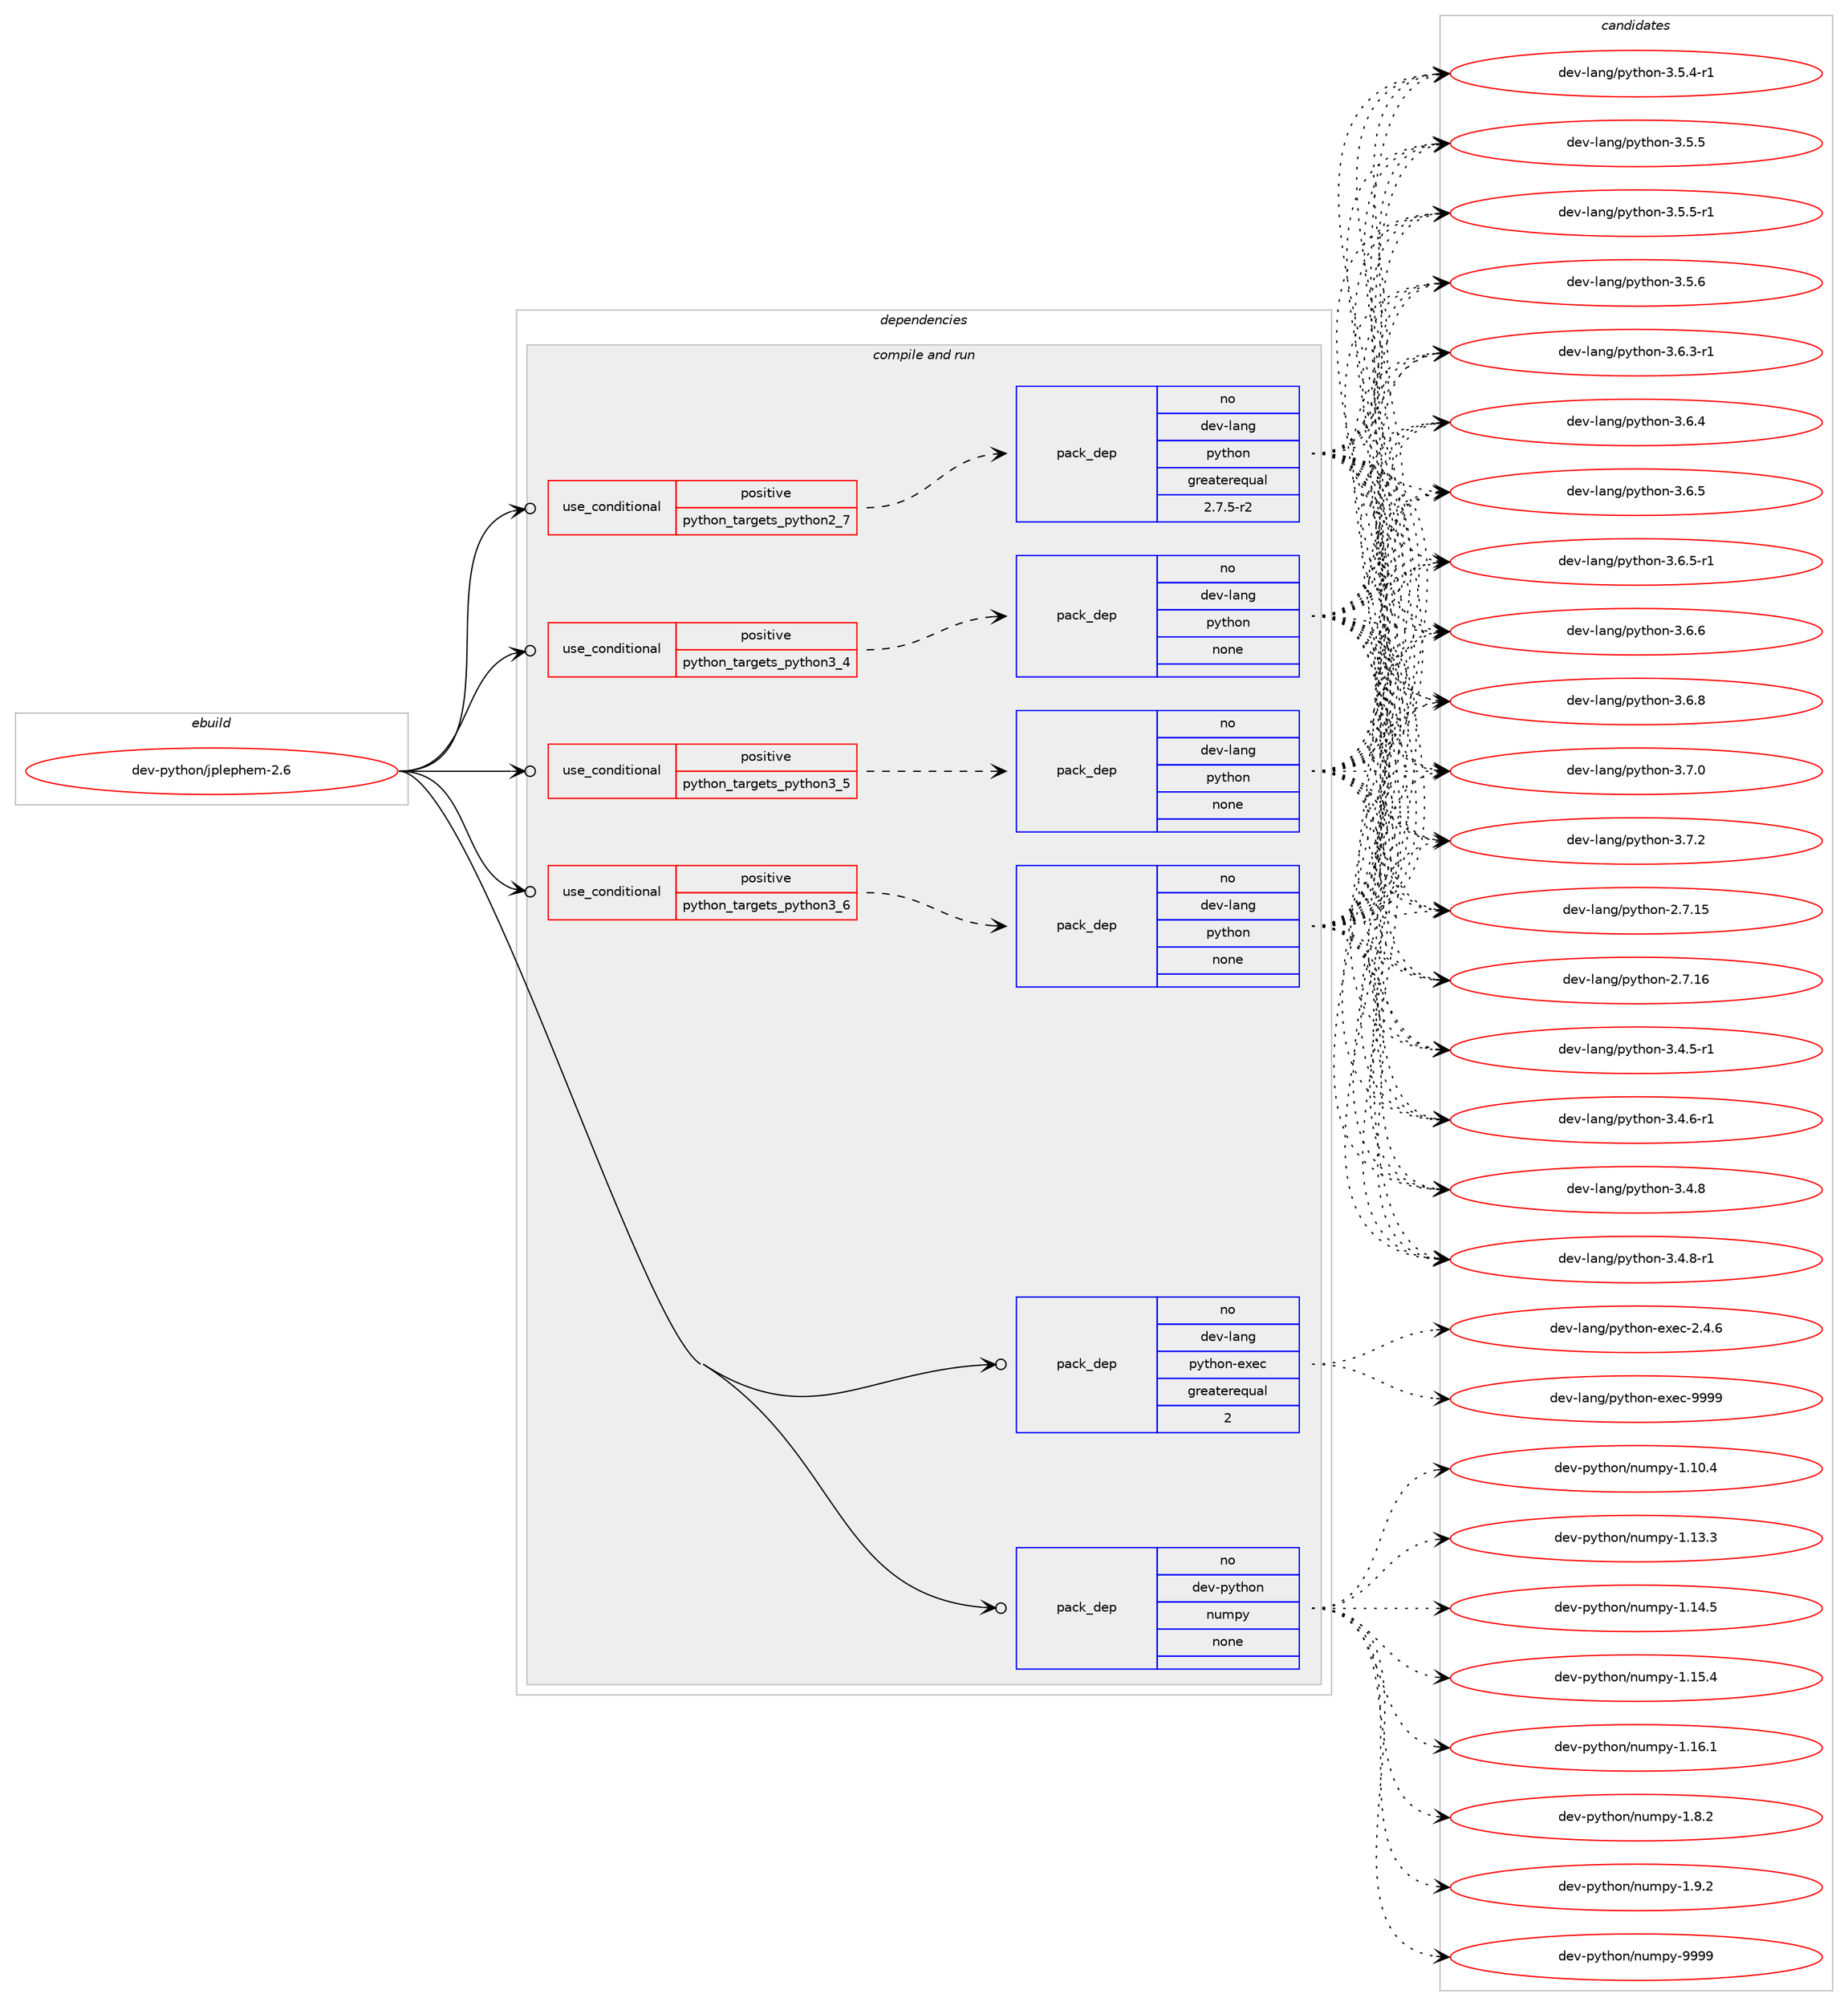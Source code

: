 digraph prolog {

# *************
# Graph options
# *************

newrank=true;
concentrate=true;
compound=true;
graph [rankdir=LR,fontname=Helvetica,fontsize=10,ranksep=1.5];#, ranksep=2.5, nodesep=0.2];
edge  [arrowhead=vee];
node  [fontname=Helvetica,fontsize=10];

# **********
# The ebuild
# **********

subgraph cluster_leftcol {
color=gray;
rank=same;
label=<<i>ebuild</i>>;
id [label="dev-python/jplephem-2.6", color=red, width=4, href="../dev-python/jplephem-2.6.svg"];
}

# ****************
# The dependencies
# ****************

subgraph cluster_midcol {
color=gray;
label=<<i>dependencies</i>>;
subgraph cluster_compile {
fillcolor="#eeeeee";
style=filled;
label=<<i>compile</i>>;
}
subgraph cluster_compileandrun {
fillcolor="#eeeeee";
style=filled;
label=<<i>compile and run</i>>;
subgraph cond376383 {
dependency1415605 [label=<<TABLE BORDER="0" CELLBORDER="1" CELLSPACING="0" CELLPADDING="4"><TR><TD ROWSPAN="3" CELLPADDING="10">use_conditional</TD></TR><TR><TD>positive</TD></TR><TR><TD>python_targets_python2_7</TD></TR></TABLE>>, shape=none, color=red];
subgraph pack1015950 {
dependency1415606 [label=<<TABLE BORDER="0" CELLBORDER="1" CELLSPACING="0" CELLPADDING="4" WIDTH="220"><TR><TD ROWSPAN="6" CELLPADDING="30">pack_dep</TD></TR><TR><TD WIDTH="110">no</TD></TR><TR><TD>dev-lang</TD></TR><TR><TD>python</TD></TR><TR><TD>greaterequal</TD></TR><TR><TD>2.7.5-r2</TD></TR></TABLE>>, shape=none, color=blue];
}
dependency1415605:e -> dependency1415606:w [weight=20,style="dashed",arrowhead="vee"];
}
id:e -> dependency1415605:w [weight=20,style="solid",arrowhead="odotvee"];
subgraph cond376384 {
dependency1415607 [label=<<TABLE BORDER="0" CELLBORDER="1" CELLSPACING="0" CELLPADDING="4"><TR><TD ROWSPAN="3" CELLPADDING="10">use_conditional</TD></TR><TR><TD>positive</TD></TR><TR><TD>python_targets_python3_4</TD></TR></TABLE>>, shape=none, color=red];
subgraph pack1015951 {
dependency1415608 [label=<<TABLE BORDER="0" CELLBORDER="1" CELLSPACING="0" CELLPADDING="4" WIDTH="220"><TR><TD ROWSPAN="6" CELLPADDING="30">pack_dep</TD></TR><TR><TD WIDTH="110">no</TD></TR><TR><TD>dev-lang</TD></TR><TR><TD>python</TD></TR><TR><TD>none</TD></TR><TR><TD></TD></TR></TABLE>>, shape=none, color=blue];
}
dependency1415607:e -> dependency1415608:w [weight=20,style="dashed",arrowhead="vee"];
}
id:e -> dependency1415607:w [weight=20,style="solid",arrowhead="odotvee"];
subgraph cond376385 {
dependency1415609 [label=<<TABLE BORDER="0" CELLBORDER="1" CELLSPACING="0" CELLPADDING="4"><TR><TD ROWSPAN="3" CELLPADDING="10">use_conditional</TD></TR><TR><TD>positive</TD></TR><TR><TD>python_targets_python3_5</TD></TR></TABLE>>, shape=none, color=red];
subgraph pack1015952 {
dependency1415610 [label=<<TABLE BORDER="0" CELLBORDER="1" CELLSPACING="0" CELLPADDING="4" WIDTH="220"><TR><TD ROWSPAN="6" CELLPADDING="30">pack_dep</TD></TR><TR><TD WIDTH="110">no</TD></TR><TR><TD>dev-lang</TD></TR><TR><TD>python</TD></TR><TR><TD>none</TD></TR><TR><TD></TD></TR></TABLE>>, shape=none, color=blue];
}
dependency1415609:e -> dependency1415610:w [weight=20,style="dashed",arrowhead="vee"];
}
id:e -> dependency1415609:w [weight=20,style="solid",arrowhead="odotvee"];
subgraph cond376386 {
dependency1415611 [label=<<TABLE BORDER="0" CELLBORDER="1" CELLSPACING="0" CELLPADDING="4"><TR><TD ROWSPAN="3" CELLPADDING="10">use_conditional</TD></TR><TR><TD>positive</TD></TR><TR><TD>python_targets_python3_6</TD></TR></TABLE>>, shape=none, color=red];
subgraph pack1015953 {
dependency1415612 [label=<<TABLE BORDER="0" CELLBORDER="1" CELLSPACING="0" CELLPADDING="4" WIDTH="220"><TR><TD ROWSPAN="6" CELLPADDING="30">pack_dep</TD></TR><TR><TD WIDTH="110">no</TD></TR><TR><TD>dev-lang</TD></TR><TR><TD>python</TD></TR><TR><TD>none</TD></TR><TR><TD></TD></TR></TABLE>>, shape=none, color=blue];
}
dependency1415611:e -> dependency1415612:w [weight=20,style="dashed",arrowhead="vee"];
}
id:e -> dependency1415611:w [weight=20,style="solid",arrowhead="odotvee"];
subgraph pack1015954 {
dependency1415613 [label=<<TABLE BORDER="0" CELLBORDER="1" CELLSPACING="0" CELLPADDING="4" WIDTH="220"><TR><TD ROWSPAN="6" CELLPADDING="30">pack_dep</TD></TR><TR><TD WIDTH="110">no</TD></TR><TR><TD>dev-lang</TD></TR><TR><TD>python-exec</TD></TR><TR><TD>greaterequal</TD></TR><TR><TD>2</TD></TR></TABLE>>, shape=none, color=blue];
}
id:e -> dependency1415613:w [weight=20,style="solid",arrowhead="odotvee"];
subgraph pack1015955 {
dependency1415614 [label=<<TABLE BORDER="0" CELLBORDER="1" CELLSPACING="0" CELLPADDING="4" WIDTH="220"><TR><TD ROWSPAN="6" CELLPADDING="30">pack_dep</TD></TR><TR><TD WIDTH="110">no</TD></TR><TR><TD>dev-python</TD></TR><TR><TD>numpy</TD></TR><TR><TD>none</TD></TR><TR><TD></TD></TR></TABLE>>, shape=none, color=blue];
}
id:e -> dependency1415614:w [weight=20,style="solid",arrowhead="odotvee"];
}
subgraph cluster_run {
fillcolor="#eeeeee";
style=filled;
label=<<i>run</i>>;
}
}

# **************
# The candidates
# **************

subgraph cluster_choices {
rank=same;
color=gray;
label=<<i>candidates</i>>;

subgraph choice1015950 {
color=black;
nodesep=1;
choice10010111845108971101034711212111610411111045504655464953 [label="dev-lang/python-2.7.15", color=red, width=4,href="../dev-lang/python-2.7.15.svg"];
choice10010111845108971101034711212111610411111045504655464954 [label="dev-lang/python-2.7.16", color=red, width=4,href="../dev-lang/python-2.7.16.svg"];
choice1001011184510897110103471121211161041111104551465246534511449 [label="dev-lang/python-3.4.5-r1", color=red, width=4,href="../dev-lang/python-3.4.5-r1.svg"];
choice1001011184510897110103471121211161041111104551465246544511449 [label="dev-lang/python-3.4.6-r1", color=red, width=4,href="../dev-lang/python-3.4.6-r1.svg"];
choice100101118451089711010347112121116104111110455146524656 [label="dev-lang/python-3.4.8", color=red, width=4,href="../dev-lang/python-3.4.8.svg"];
choice1001011184510897110103471121211161041111104551465246564511449 [label="dev-lang/python-3.4.8-r1", color=red, width=4,href="../dev-lang/python-3.4.8-r1.svg"];
choice1001011184510897110103471121211161041111104551465346524511449 [label="dev-lang/python-3.5.4-r1", color=red, width=4,href="../dev-lang/python-3.5.4-r1.svg"];
choice100101118451089711010347112121116104111110455146534653 [label="dev-lang/python-3.5.5", color=red, width=4,href="../dev-lang/python-3.5.5.svg"];
choice1001011184510897110103471121211161041111104551465346534511449 [label="dev-lang/python-3.5.5-r1", color=red, width=4,href="../dev-lang/python-3.5.5-r1.svg"];
choice100101118451089711010347112121116104111110455146534654 [label="dev-lang/python-3.5.6", color=red, width=4,href="../dev-lang/python-3.5.6.svg"];
choice1001011184510897110103471121211161041111104551465446514511449 [label="dev-lang/python-3.6.3-r1", color=red, width=4,href="../dev-lang/python-3.6.3-r1.svg"];
choice100101118451089711010347112121116104111110455146544652 [label="dev-lang/python-3.6.4", color=red, width=4,href="../dev-lang/python-3.6.4.svg"];
choice100101118451089711010347112121116104111110455146544653 [label="dev-lang/python-3.6.5", color=red, width=4,href="../dev-lang/python-3.6.5.svg"];
choice1001011184510897110103471121211161041111104551465446534511449 [label="dev-lang/python-3.6.5-r1", color=red, width=4,href="../dev-lang/python-3.6.5-r1.svg"];
choice100101118451089711010347112121116104111110455146544654 [label="dev-lang/python-3.6.6", color=red, width=4,href="../dev-lang/python-3.6.6.svg"];
choice100101118451089711010347112121116104111110455146544656 [label="dev-lang/python-3.6.8", color=red, width=4,href="../dev-lang/python-3.6.8.svg"];
choice100101118451089711010347112121116104111110455146554648 [label="dev-lang/python-3.7.0", color=red, width=4,href="../dev-lang/python-3.7.0.svg"];
choice100101118451089711010347112121116104111110455146554650 [label="dev-lang/python-3.7.2", color=red, width=4,href="../dev-lang/python-3.7.2.svg"];
dependency1415606:e -> choice10010111845108971101034711212111610411111045504655464953:w [style=dotted,weight="100"];
dependency1415606:e -> choice10010111845108971101034711212111610411111045504655464954:w [style=dotted,weight="100"];
dependency1415606:e -> choice1001011184510897110103471121211161041111104551465246534511449:w [style=dotted,weight="100"];
dependency1415606:e -> choice1001011184510897110103471121211161041111104551465246544511449:w [style=dotted,weight="100"];
dependency1415606:e -> choice100101118451089711010347112121116104111110455146524656:w [style=dotted,weight="100"];
dependency1415606:e -> choice1001011184510897110103471121211161041111104551465246564511449:w [style=dotted,weight="100"];
dependency1415606:e -> choice1001011184510897110103471121211161041111104551465346524511449:w [style=dotted,weight="100"];
dependency1415606:e -> choice100101118451089711010347112121116104111110455146534653:w [style=dotted,weight="100"];
dependency1415606:e -> choice1001011184510897110103471121211161041111104551465346534511449:w [style=dotted,weight="100"];
dependency1415606:e -> choice100101118451089711010347112121116104111110455146534654:w [style=dotted,weight="100"];
dependency1415606:e -> choice1001011184510897110103471121211161041111104551465446514511449:w [style=dotted,weight="100"];
dependency1415606:e -> choice100101118451089711010347112121116104111110455146544652:w [style=dotted,weight="100"];
dependency1415606:e -> choice100101118451089711010347112121116104111110455146544653:w [style=dotted,weight="100"];
dependency1415606:e -> choice1001011184510897110103471121211161041111104551465446534511449:w [style=dotted,weight="100"];
dependency1415606:e -> choice100101118451089711010347112121116104111110455146544654:w [style=dotted,weight="100"];
dependency1415606:e -> choice100101118451089711010347112121116104111110455146544656:w [style=dotted,weight="100"];
dependency1415606:e -> choice100101118451089711010347112121116104111110455146554648:w [style=dotted,weight="100"];
dependency1415606:e -> choice100101118451089711010347112121116104111110455146554650:w [style=dotted,weight="100"];
}
subgraph choice1015951 {
color=black;
nodesep=1;
choice10010111845108971101034711212111610411111045504655464953 [label="dev-lang/python-2.7.15", color=red, width=4,href="../dev-lang/python-2.7.15.svg"];
choice10010111845108971101034711212111610411111045504655464954 [label="dev-lang/python-2.7.16", color=red, width=4,href="../dev-lang/python-2.7.16.svg"];
choice1001011184510897110103471121211161041111104551465246534511449 [label="dev-lang/python-3.4.5-r1", color=red, width=4,href="../dev-lang/python-3.4.5-r1.svg"];
choice1001011184510897110103471121211161041111104551465246544511449 [label="dev-lang/python-3.4.6-r1", color=red, width=4,href="../dev-lang/python-3.4.6-r1.svg"];
choice100101118451089711010347112121116104111110455146524656 [label="dev-lang/python-3.4.8", color=red, width=4,href="../dev-lang/python-3.4.8.svg"];
choice1001011184510897110103471121211161041111104551465246564511449 [label="dev-lang/python-3.4.8-r1", color=red, width=4,href="../dev-lang/python-3.4.8-r1.svg"];
choice1001011184510897110103471121211161041111104551465346524511449 [label="dev-lang/python-3.5.4-r1", color=red, width=4,href="../dev-lang/python-3.5.4-r1.svg"];
choice100101118451089711010347112121116104111110455146534653 [label="dev-lang/python-3.5.5", color=red, width=4,href="../dev-lang/python-3.5.5.svg"];
choice1001011184510897110103471121211161041111104551465346534511449 [label="dev-lang/python-3.5.5-r1", color=red, width=4,href="../dev-lang/python-3.5.5-r1.svg"];
choice100101118451089711010347112121116104111110455146534654 [label="dev-lang/python-3.5.6", color=red, width=4,href="../dev-lang/python-3.5.6.svg"];
choice1001011184510897110103471121211161041111104551465446514511449 [label="dev-lang/python-3.6.3-r1", color=red, width=4,href="../dev-lang/python-3.6.3-r1.svg"];
choice100101118451089711010347112121116104111110455146544652 [label="dev-lang/python-3.6.4", color=red, width=4,href="../dev-lang/python-3.6.4.svg"];
choice100101118451089711010347112121116104111110455146544653 [label="dev-lang/python-3.6.5", color=red, width=4,href="../dev-lang/python-3.6.5.svg"];
choice1001011184510897110103471121211161041111104551465446534511449 [label="dev-lang/python-3.6.5-r1", color=red, width=4,href="../dev-lang/python-3.6.5-r1.svg"];
choice100101118451089711010347112121116104111110455146544654 [label="dev-lang/python-3.6.6", color=red, width=4,href="../dev-lang/python-3.6.6.svg"];
choice100101118451089711010347112121116104111110455146544656 [label="dev-lang/python-3.6.8", color=red, width=4,href="../dev-lang/python-3.6.8.svg"];
choice100101118451089711010347112121116104111110455146554648 [label="dev-lang/python-3.7.0", color=red, width=4,href="../dev-lang/python-3.7.0.svg"];
choice100101118451089711010347112121116104111110455146554650 [label="dev-lang/python-3.7.2", color=red, width=4,href="../dev-lang/python-3.7.2.svg"];
dependency1415608:e -> choice10010111845108971101034711212111610411111045504655464953:w [style=dotted,weight="100"];
dependency1415608:e -> choice10010111845108971101034711212111610411111045504655464954:w [style=dotted,weight="100"];
dependency1415608:e -> choice1001011184510897110103471121211161041111104551465246534511449:w [style=dotted,weight="100"];
dependency1415608:e -> choice1001011184510897110103471121211161041111104551465246544511449:w [style=dotted,weight="100"];
dependency1415608:e -> choice100101118451089711010347112121116104111110455146524656:w [style=dotted,weight="100"];
dependency1415608:e -> choice1001011184510897110103471121211161041111104551465246564511449:w [style=dotted,weight="100"];
dependency1415608:e -> choice1001011184510897110103471121211161041111104551465346524511449:w [style=dotted,weight="100"];
dependency1415608:e -> choice100101118451089711010347112121116104111110455146534653:w [style=dotted,weight="100"];
dependency1415608:e -> choice1001011184510897110103471121211161041111104551465346534511449:w [style=dotted,weight="100"];
dependency1415608:e -> choice100101118451089711010347112121116104111110455146534654:w [style=dotted,weight="100"];
dependency1415608:e -> choice1001011184510897110103471121211161041111104551465446514511449:w [style=dotted,weight="100"];
dependency1415608:e -> choice100101118451089711010347112121116104111110455146544652:w [style=dotted,weight="100"];
dependency1415608:e -> choice100101118451089711010347112121116104111110455146544653:w [style=dotted,weight="100"];
dependency1415608:e -> choice1001011184510897110103471121211161041111104551465446534511449:w [style=dotted,weight="100"];
dependency1415608:e -> choice100101118451089711010347112121116104111110455146544654:w [style=dotted,weight="100"];
dependency1415608:e -> choice100101118451089711010347112121116104111110455146544656:w [style=dotted,weight="100"];
dependency1415608:e -> choice100101118451089711010347112121116104111110455146554648:w [style=dotted,weight="100"];
dependency1415608:e -> choice100101118451089711010347112121116104111110455146554650:w [style=dotted,weight="100"];
}
subgraph choice1015952 {
color=black;
nodesep=1;
choice10010111845108971101034711212111610411111045504655464953 [label="dev-lang/python-2.7.15", color=red, width=4,href="../dev-lang/python-2.7.15.svg"];
choice10010111845108971101034711212111610411111045504655464954 [label="dev-lang/python-2.7.16", color=red, width=4,href="../dev-lang/python-2.7.16.svg"];
choice1001011184510897110103471121211161041111104551465246534511449 [label="dev-lang/python-3.4.5-r1", color=red, width=4,href="../dev-lang/python-3.4.5-r1.svg"];
choice1001011184510897110103471121211161041111104551465246544511449 [label="dev-lang/python-3.4.6-r1", color=red, width=4,href="../dev-lang/python-3.4.6-r1.svg"];
choice100101118451089711010347112121116104111110455146524656 [label="dev-lang/python-3.4.8", color=red, width=4,href="../dev-lang/python-3.4.8.svg"];
choice1001011184510897110103471121211161041111104551465246564511449 [label="dev-lang/python-3.4.8-r1", color=red, width=4,href="../dev-lang/python-3.4.8-r1.svg"];
choice1001011184510897110103471121211161041111104551465346524511449 [label="dev-lang/python-3.5.4-r1", color=red, width=4,href="../dev-lang/python-3.5.4-r1.svg"];
choice100101118451089711010347112121116104111110455146534653 [label="dev-lang/python-3.5.5", color=red, width=4,href="../dev-lang/python-3.5.5.svg"];
choice1001011184510897110103471121211161041111104551465346534511449 [label="dev-lang/python-3.5.5-r1", color=red, width=4,href="../dev-lang/python-3.5.5-r1.svg"];
choice100101118451089711010347112121116104111110455146534654 [label="dev-lang/python-3.5.6", color=red, width=4,href="../dev-lang/python-3.5.6.svg"];
choice1001011184510897110103471121211161041111104551465446514511449 [label="dev-lang/python-3.6.3-r1", color=red, width=4,href="../dev-lang/python-3.6.3-r1.svg"];
choice100101118451089711010347112121116104111110455146544652 [label="dev-lang/python-3.6.4", color=red, width=4,href="../dev-lang/python-3.6.4.svg"];
choice100101118451089711010347112121116104111110455146544653 [label="dev-lang/python-3.6.5", color=red, width=4,href="../dev-lang/python-3.6.5.svg"];
choice1001011184510897110103471121211161041111104551465446534511449 [label="dev-lang/python-3.6.5-r1", color=red, width=4,href="../dev-lang/python-3.6.5-r1.svg"];
choice100101118451089711010347112121116104111110455146544654 [label="dev-lang/python-3.6.6", color=red, width=4,href="../dev-lang/python-3.6.6.svg"];
choice100101118451089711010347112121116104111110455146544656 [label="dev-lang/python-3.6.8", color=red, width=4,href="../dev-lang/python-3.6.8.svg"];
choice100101118451089711010347112121116104111110455146554648 [label="dev-lang/python-3.7.0", color=red, width=4,href="../dev-lang/python-3.7.0.svg"];
choice100101118451089711010347112121116104111110455146554650 [label="dev-lang/python-3.7.2", color=red, width=4,href="../dev-lang/python-3.7.2.svg"];
dependency1415610:e -> choice10010111845108971101034711212111610411111045504655464953:w [style=dotted,weight="100"];
dependency1415610:e -> choice10010111845108971101034711212111610411111045504655464954:w [style=dotted,weight="100"];
dependency1415610:e -> choice1001011184510897110103471121211161041111104551465246534511449:w [style=dotted,weight="100"];
dependency1415610:e -> choice1001011184510897110103471121211161041111104551465246544511449:w [style=dotted,weight="100"];
dependency1415610:e -> choice100101118451089711010347112121116104111110455146524656:w [style=dotted,weight="100"];
dependency1415610:e -> choice1001011184510897110103471121211161041111104551465246564511449:w [style=dotted,weight="100"];
dependency1415610:e -> choice1001011184510897110103471121211161041111104551465346524511449:w [style=dotted,weight="100"];
dependency1415610:e -> choice100101118451089711010347112121116104111110455146534653:w [style=dotted,weight="100"];
dependency1415610:e -> choice1001011184510897110103471121211161041111104551465346534511449:w [style=dotted,weight="100"];
dependency1415610:e -> choice100101118451089711010347112121116104111110455146534654:w [style=dotted,weight="100"];
dependency1415610:e -> choice1001011184510897110103471121211161041111104551465446514511449:w [style=dotted,weight="100"];
dependency1415610:e -> choice100101118451089711010347112121116104111110455146544652:w [style=dotted,weight="100"];
dependency1415610:e -> choice100101118451089711010347112121116104111110455146544653:w [style=dotted,weight="100"];
dependency1415610:e -> choice1001011184510897110103471121211161041111104551465446534511449:w [style=dotted,weight="100"];
dependency1415610:e -> choice100101118451089711010347112121116104111110455146544654:w [style=dotted,weight="100"];
dependency1415610:e -> choice100101118451089711010347112121116104111110455146544656:w [style=dotted,weight="100"];
dependency1415610:e -> choice100101118451089711010347112121116104111110455146554648:w [style=dotted,weight="100"];
dependency1415610:e -> choice100101118451089711010347112121116104111110455146554650:w [style=dotted,weight="100"];
}
subgraph choice1015953 {
color=black;
nodesep=1;
choice10010111845108971101034711212111610411111045504655464953 [label="dev-lang/python-2.7.15", color=red, width=4,href="../dev-lang/python-2.7.15.svg"];
choice10010111845108971101034711212111610411111045504655464954 [label="dev-lang/python-2.7.16", color=red, width=4,href="../dev-lang/python-2.7.16.svg"];
choice1001011184510897110103471121211161041111104551465246534511449 [label="dev-lang/python-3.4.5-r1", color=red, width=4,href="../dev-lang/python-3.4.5-r1.svg"];
choice1001011184510897110103471121211161041111104551465246544511449 [label="dev-lang/python-3.4.6-r1", color=red, width=4,href="../dev-lang/python-3.4.6-r1.svg"];
choice100101118451089711010347112121116104111110455146524656 [label="dev-lang/python-3.4.8", color=red, width=4,href="../dev-lang/python-3.4.8.svg"];
choice1001011184510897110103471121211161041111104551465246564511449 [label="dev-lang/python-3.4.8-r1", color=red, width=4,href="../dev-lang/python-3.4.8-r1.svg"];
choice1001011184510897110103471121211161041111104551465346524511449 [label="dev-lang/python-3.5.4-r1", color=red, width=4,href="../dev-lang/python-3.5.4-r1.svg"];
choice100101118451089711010347112121116104111110455146534653 [label="dev-lang/python-3.5.5", color=red, width=4,href="../dev-lang/python-3.5.5.svg"];
choice1001011184510897110103471121211161041111104551465346534511449 [label="dev-lang/python-3.5.5-r1", color=red, width=4,href="../dev-lang/python-3.5.5-r1.svg"];
choice100101118451089711010347112121116104111110455146534654 [label="dev-lang/python-3.5.6", color=red, width=4,href="../dev-lang/python-3.5.6.svg"];
choice1001011184510897110103471121211161041111104551465446514511449 [label="dev-lang/python-3.6.3-r1", color=red, width=4,href="../dev-lang/python-3.6.3-r1.svg"];
choice100101118451089711010347112121116104111110455146544652 [label="dev-lang/python-3.6.4", color=red, width=4,href="../dev-lang/python-3.6.4.svg"];
choice100101118451089711010347112121116104111110455146544653 [label="dev-lang/python-3.6.5", color=red, width=4,href="../dev-lang/python-3.6.5.svg"];
choice1001011184510897110103471121211161041111104551465446534511449 [label="dev-lang/python-3.6.5-r1", color=red, width=4,href="../dev-lang/python-3.6.5-r1.svg"];
choice100101118451089711010347112121116104111110455146544654 [label="dev-lang/python-3.6.6", color=red, width=4,href="../dev-lang/python-3.6.6.svg"];
choice100101118451089711010347112121116104111110455146544656 [label="dev-lang/python-3.6.8", color=red, width=4,href="../dev-lang/python-3.6.8.svg"];
choice100101118451089711010347112121116104111110455146554648 [label="dev-lang/python-3.7.0", color=red, width=4,href="../dev-lang/python-3.7.0.svg"];
choice100101118451089711010347112121116104111110455146554650 [label="dev-lang/python-3.7.2", color=red, width=4,href="../dev-lang/python-3.7.2.svg"];
dependency1415612:e -> choice10010111845108971101034711212111610411111045504655464953:w [style=dotted,weight="100"];
dependency1415612:e -> choice10010111845108971101034711212111610411111045504655464954:w [style=dotted,weight="100"];
dependency1415612:e -> choice1001011184510897110103471121211161041111104551465246534511449:w [style=dotted,weight="100"];
dependency1415612:e -> choice1001011184510897110103471121211161041111104551465246544511449:w [style=dotted,weight="100"];
dependency1415612:e -> choice100101118451089711010347112121116104111110455146524656:w [style=dotted,weight="100"];
dependency1415612:e -> choice1001011184510897110103471121211161041111104551465246564511449:w [style=dotted,weight="100"];
dependency1415612:e -> choice1001011184510897110103471121211161041111104551465346524511449:w [style=dotted,weight="100"];
dependency1415612:e -> choice100101118451089711010347112121116104111110455146534653:w [style=dotted,weight="100"];
dependency1415612:e -> choice1001011184510897110103471121211161041111104551465346534511449:w [style=dotted,weight="100"];
dependency1415612:e -> choice100101118451089711010347112121116104111110455146534654:w [style=dotted,weight="100"];
dependency1415612:e -> choice1001011184510897110103471121211161041111104551465446514511449:w [style=dotted,weight="100"];
dependency1415612:e -> choice100101118451089711010347112121116104111110455146544652:w [style=dotted,weight="100"];
dependency1415612:e -> choice100101118451089711010347112121116104111110455146544653:w [style=dotted,weight="100"];
dependency1415612:e -> choice1001011184510897110103471121211161041111104551465446534511449:w [style=dotted,weight="100"];
dependency1415612:e -> choice100101118451089711010347112121116104111110455146544654:w [style=dotted,weight="100"];
dependency1415612:e -> choice100101118451089711010347112121116104111110455146544656:w [style=dotted,weight="100"];
dependency1415612:e -> choice100101118451089711010347112121116104111110455146554648:w [style=dotted,weight="100"];
dependency1415612:e -> choice100101118451089711010347112121116104111110455146554650:w [style=dotted,weight="100"];
}
subgraph choice1015954 {
color=black;
nodesep=1;
choice1001011184510897110103471121211161041111104510112010199455046524654 [label="dev-lang/python-exec-2.4.6", color=red, width=4,href="../dev-lang/python-exec-2.4.6.svg"];
choice10010111845108971101034711212111610411111045101120101994557575757 [label="dev-lang/python-exec-9999", color=red, width=4,href="../dev-lang/python-exec-9999.svg"];
dependency1415613:e -> choice1001011184510897110103471121211161041111104510112010199455046524654:w [style=dotted,weight="100"];
dependency1415613:e -> choice10010111845108971101034711212111610411111045101120101994557575757:w [style=dotted,weight="100"];
}
subgraph choice1015955 {
color=black;
nodesep=1;
choice100101118451121211161041111104711011710911212145494649484652 [label="dev-python/numpy-1.10.4", color=red, width=4,href="../dev-python/numpy-1.10.4.svg"];
choice100101118451121211161041111104711011710911212145494649514651 [label="dev-python/numpy-1.13.3", color=red, width=4,href="../dev-python/numpy-1.13.3.svg"];
choice100101118451121211161041111104711011710911212145494649524653 [label="dev-python/numpy-1.14.5", color=red, width=4,href="../dev-python/numpy-1.14.5.svg"];
choice100101118451121211161041111104711011710911212145494649534652 [label="dev-python/numpy-1.15.4", color=red, width=4,href="../dev-python/numpy-1.15.4.svg"];
choice100101118451121211161041111104711011710911212145494649544649 [label="dev-python/numpy-1.16.1", color=red, width=4,href="../dev-python/numpy-1.16.1.svg"];
choice1001011184511212111610411111047110117109112121454946564650 [label="dev-python/numpy-1.8.2", color=red, width=4,href="../dev-python/numpy-1.8.2.svg"];
choice1001011184511212111610411111047110117109112121454946574650 [label="dev-python/numpy-1.9.2", color=red, width=4,href="../dev-python/numpy-1.9.2.svg"];
choice10010111845112121116104111110471101171091121214557575757 [label="dev-python/numpy-9999", color=red, width=4,href="../dev-python/numpy-9999.svg"];
dependency1415614:e -> choice100101118451121211161041111104711011710911212145494649484652:w [style=dotted,weight="100"];
dependency1415614:e -> choice100101118451121211161041111104711011710911212145494649514651:w [style=dotted,weight="100"];
dependency1415614:e -> choice100101118451121211161041111104711011710911212145494649524653:w [style=dotted,weight="100"];
dependency1415614:e -> choice100101118451121211161041111104711011710911212145494649534652:w [style=dotted,weight="100"];
dependency1415614:e -> choice100101118451121211161041111104711011710911212145494649544649:w [style=dotted,weight="100"];
dependency1415614:e -> choice1001011184511212111610411111047110117109112121454946564650:w [style=dotted,weight="100"];
dependency1415614:e -> choice1001011184511212111610411111047110117109112121454946574650:w [style=dotted,weight="100"];
dependency1415614:e -> choice10010111845112121116104111110471101171091121214557575757:w [style=dotted,weight="100"];
}
}

}
